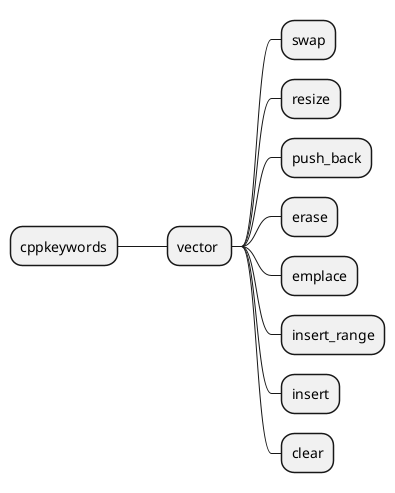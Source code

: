 @startmindmap
!define RECTANGLE_FONTNAME Arial
!define DEFAULT_FONTNAME Arial
* cppkeywords
** vector 
*** swap
*** resize
*** push_back
*** erase
*** emplace
*** insert_range
*** insert
*** clear
@endmindmap 
